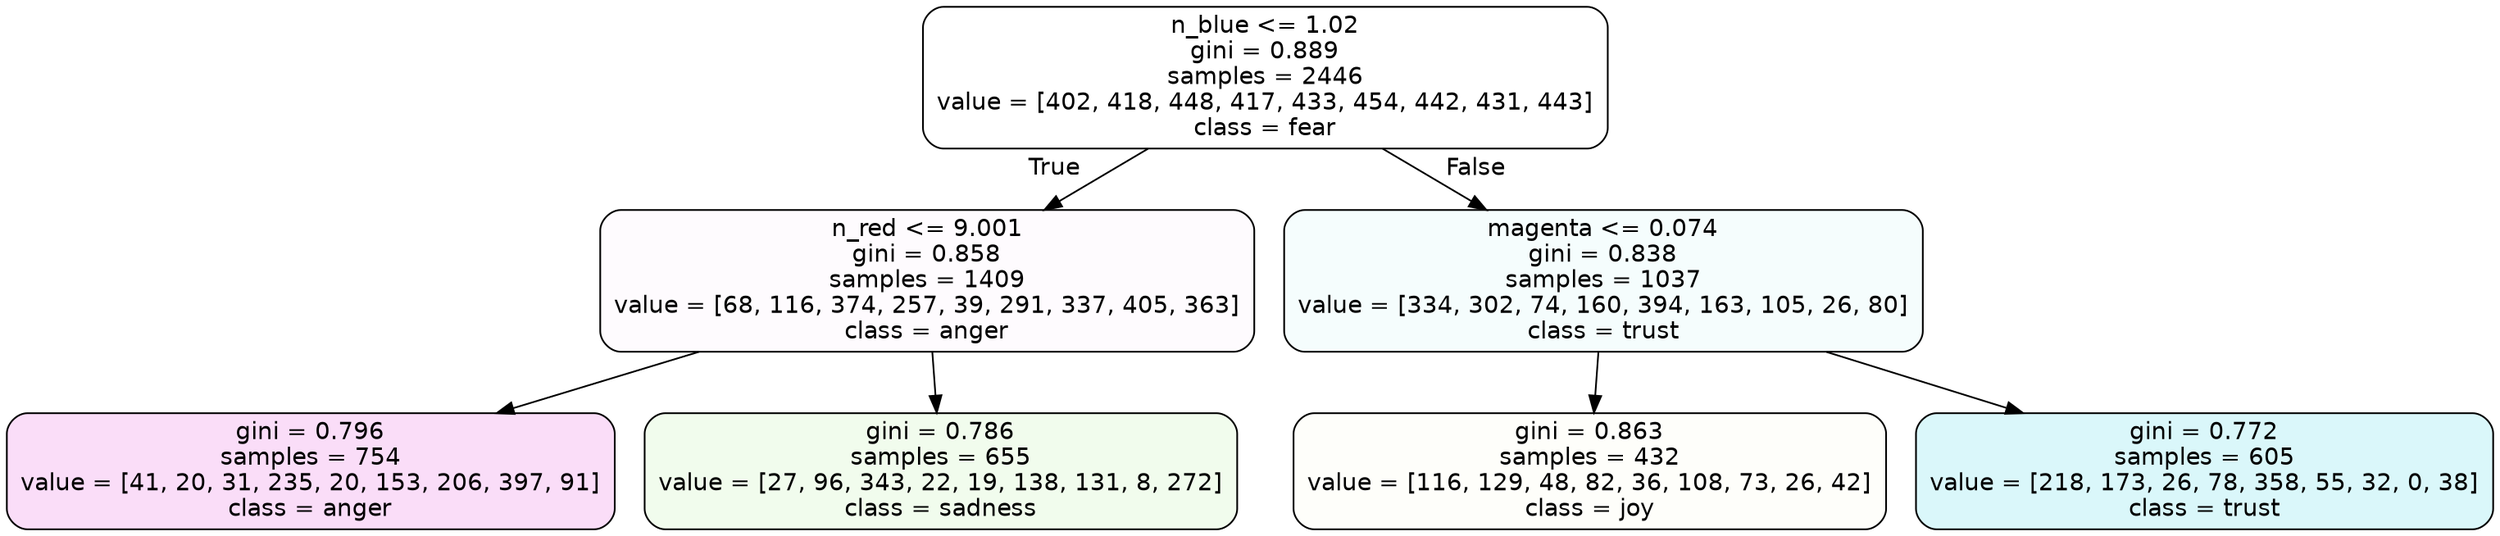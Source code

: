 digraph Tree {
node [shape=box, style="filled, rounded", color="black", fontname=helvetica] ;
edge [fontname=helvetica] ;
0 [label="n_blue <= 1.02\ngini = 0.889\nsamples = 2446\nvalue = [402, 418, 448, 417, 433, 454, 442, 431, 443]\nclass = fear", fillcolor="#3964e500"] ;
1 [label="n_red <= 9.001\ngini = 0.858\nsamples = 1409\nvalue = [68, 116, 374, 257, 39, 291, 337, 405, 363]\nclass = anger", fillcolor="#e539d704"] ;
0 -> 1 [labeldistance=2.5, labelangle=45, headlabel="True"] ;
2 [label="gini = 0.796\nsamples = 754\nvalue = [41, 20, 31, 235, 20, 153, 206, 397, 91]\nclass = anger", fillcolor="#e539d72b"] ;
1 -> 2 ;
3 [label="gini = 0.786\nsamples = 655\nvalue = [27, 96, 343, 22, 19, 138, 131, 8, 272]\nclass = sadness", fillcolor="#64e53917"] ;
1 -> 3 ;
4 [label="magenta <= 0.074\ngini = 0.838\nsamples = 1037\nvalue = [334, 302, 74, 160, 394, 163, 105, 26, 80]\nclass = trust", fillcolor="#39d7e50c"] ;
0 -> 4 [labeldistance=2.5, labelangle=-45, headlabel="False"] ;
5 [label="gini = 0.863\nsamples = 432\nvalue = [116, 129, 48, 82, 36, 108, 73, 26, 42]\nclass = joy", fillcolor="#d7e53906"] ;
4 -> 5 ;
6 [label="gini = 0.772\nsamples = 605\nvalue = [218, 173, 26, 78, 358, 55, 32, 0, 38]\nclass = trust", fillcolor="#39d7e52f"] ;
4 -> 6 ;
}